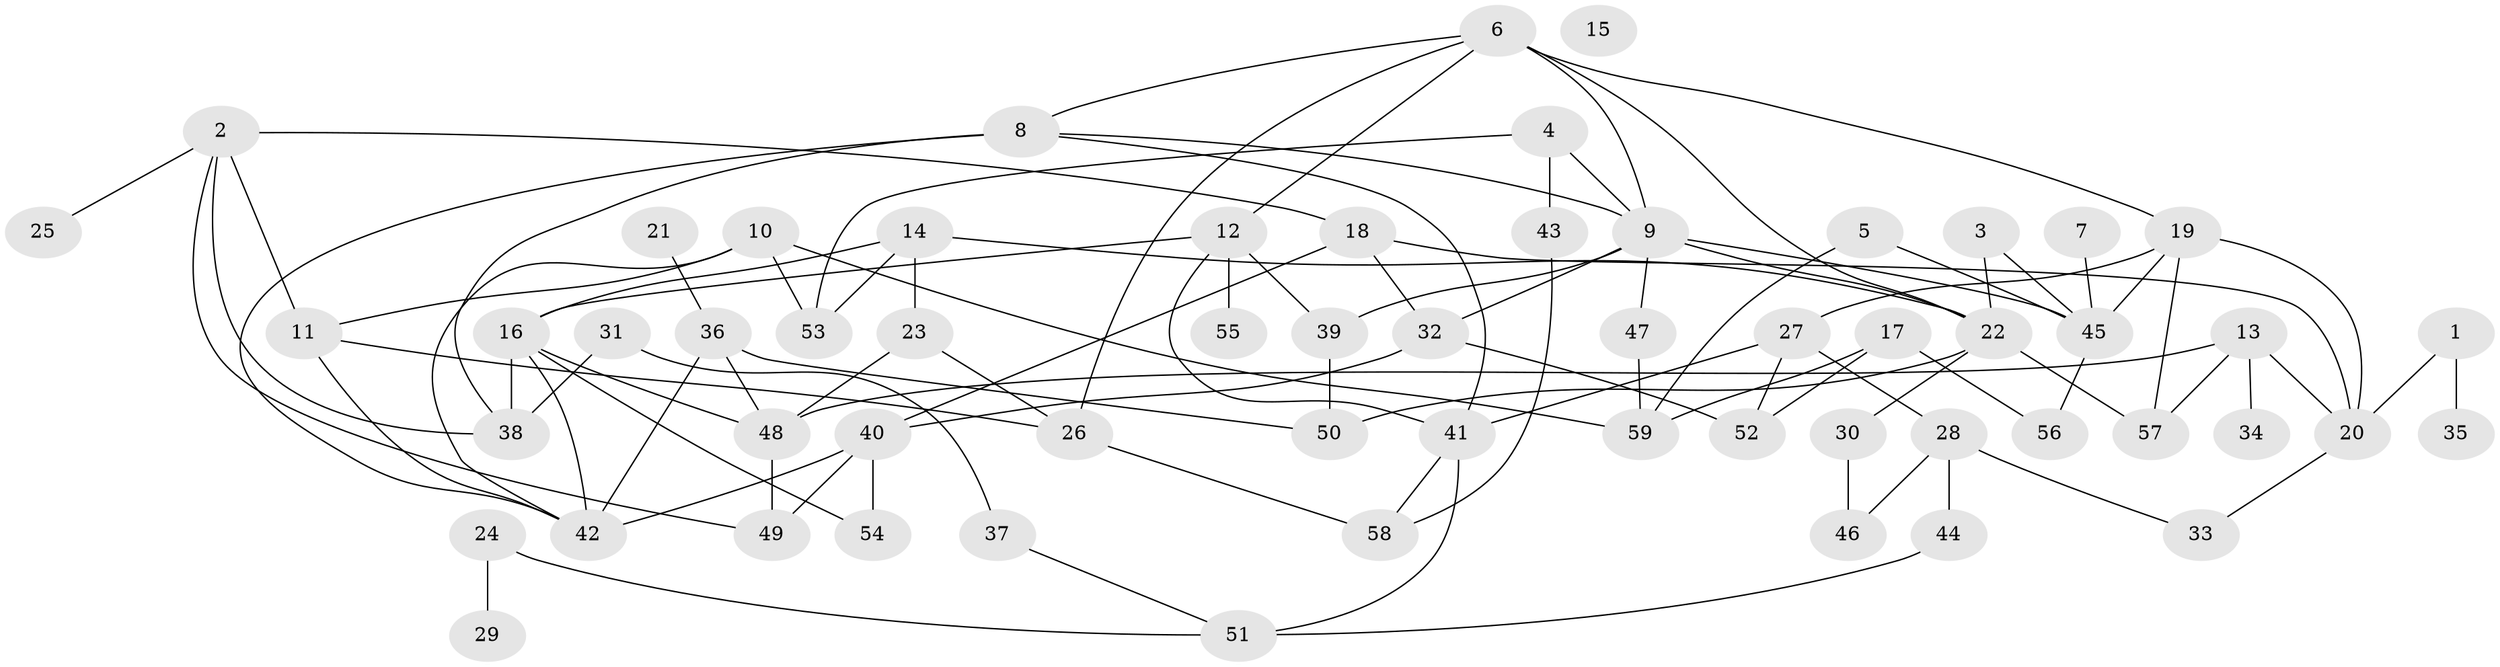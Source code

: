 // coarse degree distribution, {2: 0.08695652173913043, 13: 0.043478260869565216, 4: 0.17391304347826086, 3: 0.08695652173913043, 1: 0.2608695652173913, 9: 0.043478260869565216, 5: 0.13043478260869565, 8: 0.08695652173913043, 7: 0.043478260869565216, 6: 0.043478260869565216}
// Generated by graph-tools (version 1.1) at 2025/35/03/04/25 23:35:45]
// undirected, 59 vertices, 98 edges
graph export_dot {
  node [color=gray90,style=filled];
  1;
  2;
  3;
  4;
  5;
  6;
  7;
  8;
  9;
  10;
  11;
  12;
  13;
  14;
  15;
  16;
  17;
  18;
  19;
  20;
  21;
  22;
  23;
  24;
  25;
  26;
  27;
  28;
  29;
  30;
  31;
  32;
  33;
  34;
  35;
  36;
  37;
  38;
  39;
  40;
  41;
  42;
  43;
  44;
  45;
  46;
  47;
  48;
  49;
  50;
  51;
  52;
  53;
  54;
  55;
  56;
  57;
  58;
  59;
  1 -- 20;
  1 -- 35;
  2 -- 11;
  2 -- 18;
  2 -- 25;
  2 -- 38;
  2 -- 49;
  3 -- 22;
  3 -- 45;
  4 -- 9;
  4 -- 43;
  4 -- 53;
  5 -- 45;
  5 -- 59;
  6 -- 8;
  6 -- 9;
  6 -- 12;
  6 -- 19;
  6 -- 22;
  6 -- 26;
  7 -- 45;
  8 -- 9;
  8 -- 38;
  8 -- 41;
  8 -- 42;
  9 -- 22;
  9 -- 32;
  9 -- 39;
  9 -- 45;
  9 -- 47;
  10 -- 11;
  10 -- 42;
  10 -- 53;
  10 -- 59;
  11 -- 26;
  11 -- 42;
  12 -- 16;
  12 -- 39;
  12 -- 41;
  12 -- 55;
  13 -- 20;
  13 -- 34;
  13 -- 48;
  13 -- 57;
  14 -- 16;
  14 -- 22;
  14 -- 23;
  14 -- 53;
  16 -- 38;
  16 -- 42;
  16 -- 48;
  16 -- 54;
  17 -- 52;
  17 -- 56;
  17 -- 59;
  18 -- 20;
  18 -- 32;
  18 -- 40;
  19 -- 20;
  19 -- 27;
  19 -- 45;
  19 -- 57;
  20 -- 33;
  21 -- 36;
  22 -- 30;
  22 -- 50;
  22 -- 57;
  23 -- 26;
  23 -- 48;
  24 -- 29;
  24 -- 51;
  26 -- 58;
  27 -- 28;
  27 -- 41;
  27 -- 52;
  28 -- 33;
  28 -- 44;
  28 -- 46;
  30 -- 46;
  31 -- 37;
  31 -- 38;
  32 -- 40;
  32 -- 52;
  36 -- 42;
  36 -- 48;
  36 -- 50;
  37 -- 51;
  39 -- 50;
  40 -- 42;
  40 -- 49;
  40 -- 54;
  41 -- 51;
  41 -- 58;
  43 -- 58;
  44 -- 51;
  45 -- 56;
  47 -- 59;
  48 -- 49;
}
